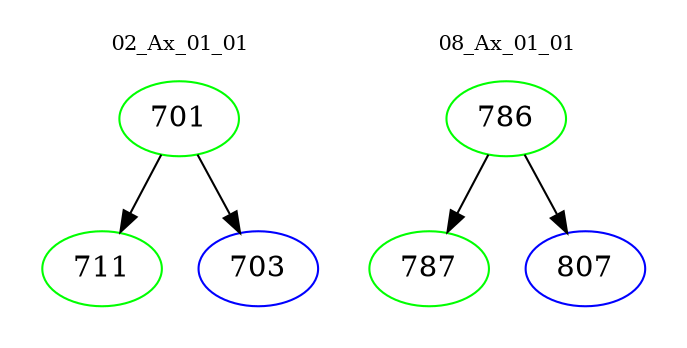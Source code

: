 digraph{
subgraph cluster_0 {
color = white
label = "02_Ax_01_01";
fontsize=10;
T0_701 [label="701", color="green"]
T0_701 -> T0_711 [color="black"]
T0_711 [label="711", color="green"]
T0_701 -> T0_703 [color="black"]
T0_703 [label="703", color="blue"]
}
subgraph cluster_1 {
color = white
label = "08_Ax_01_01";
fontsize=10;
T1_786 [label="786", color="green"]
T1_786 -> T1_787 [color="black"]
T1_787 [label="787", color="green"]
T1_786 -> T1_807 [color="black"]
T1_807 [label="807", color="blue"]
}
}
